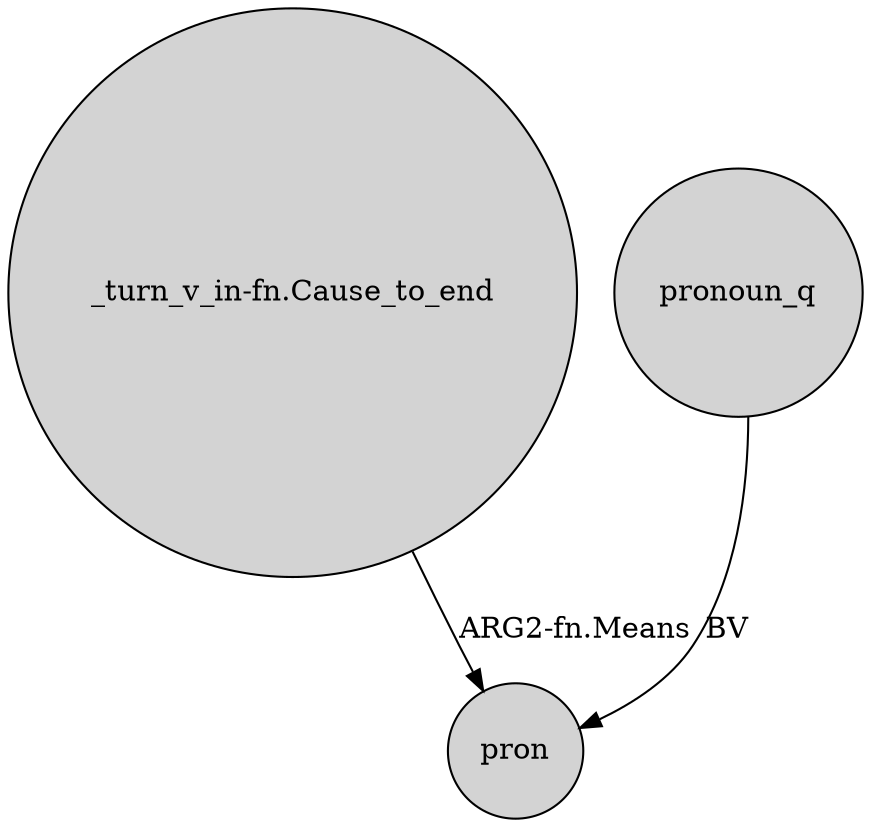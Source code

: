 digraph {
	node [shape=circle style=filled]
	"_turn_v_in-fn.Cause_to_end" -> pron [label="ARG2-fn.Means"]
	pronoun_q -> pron [label=BV]
}
